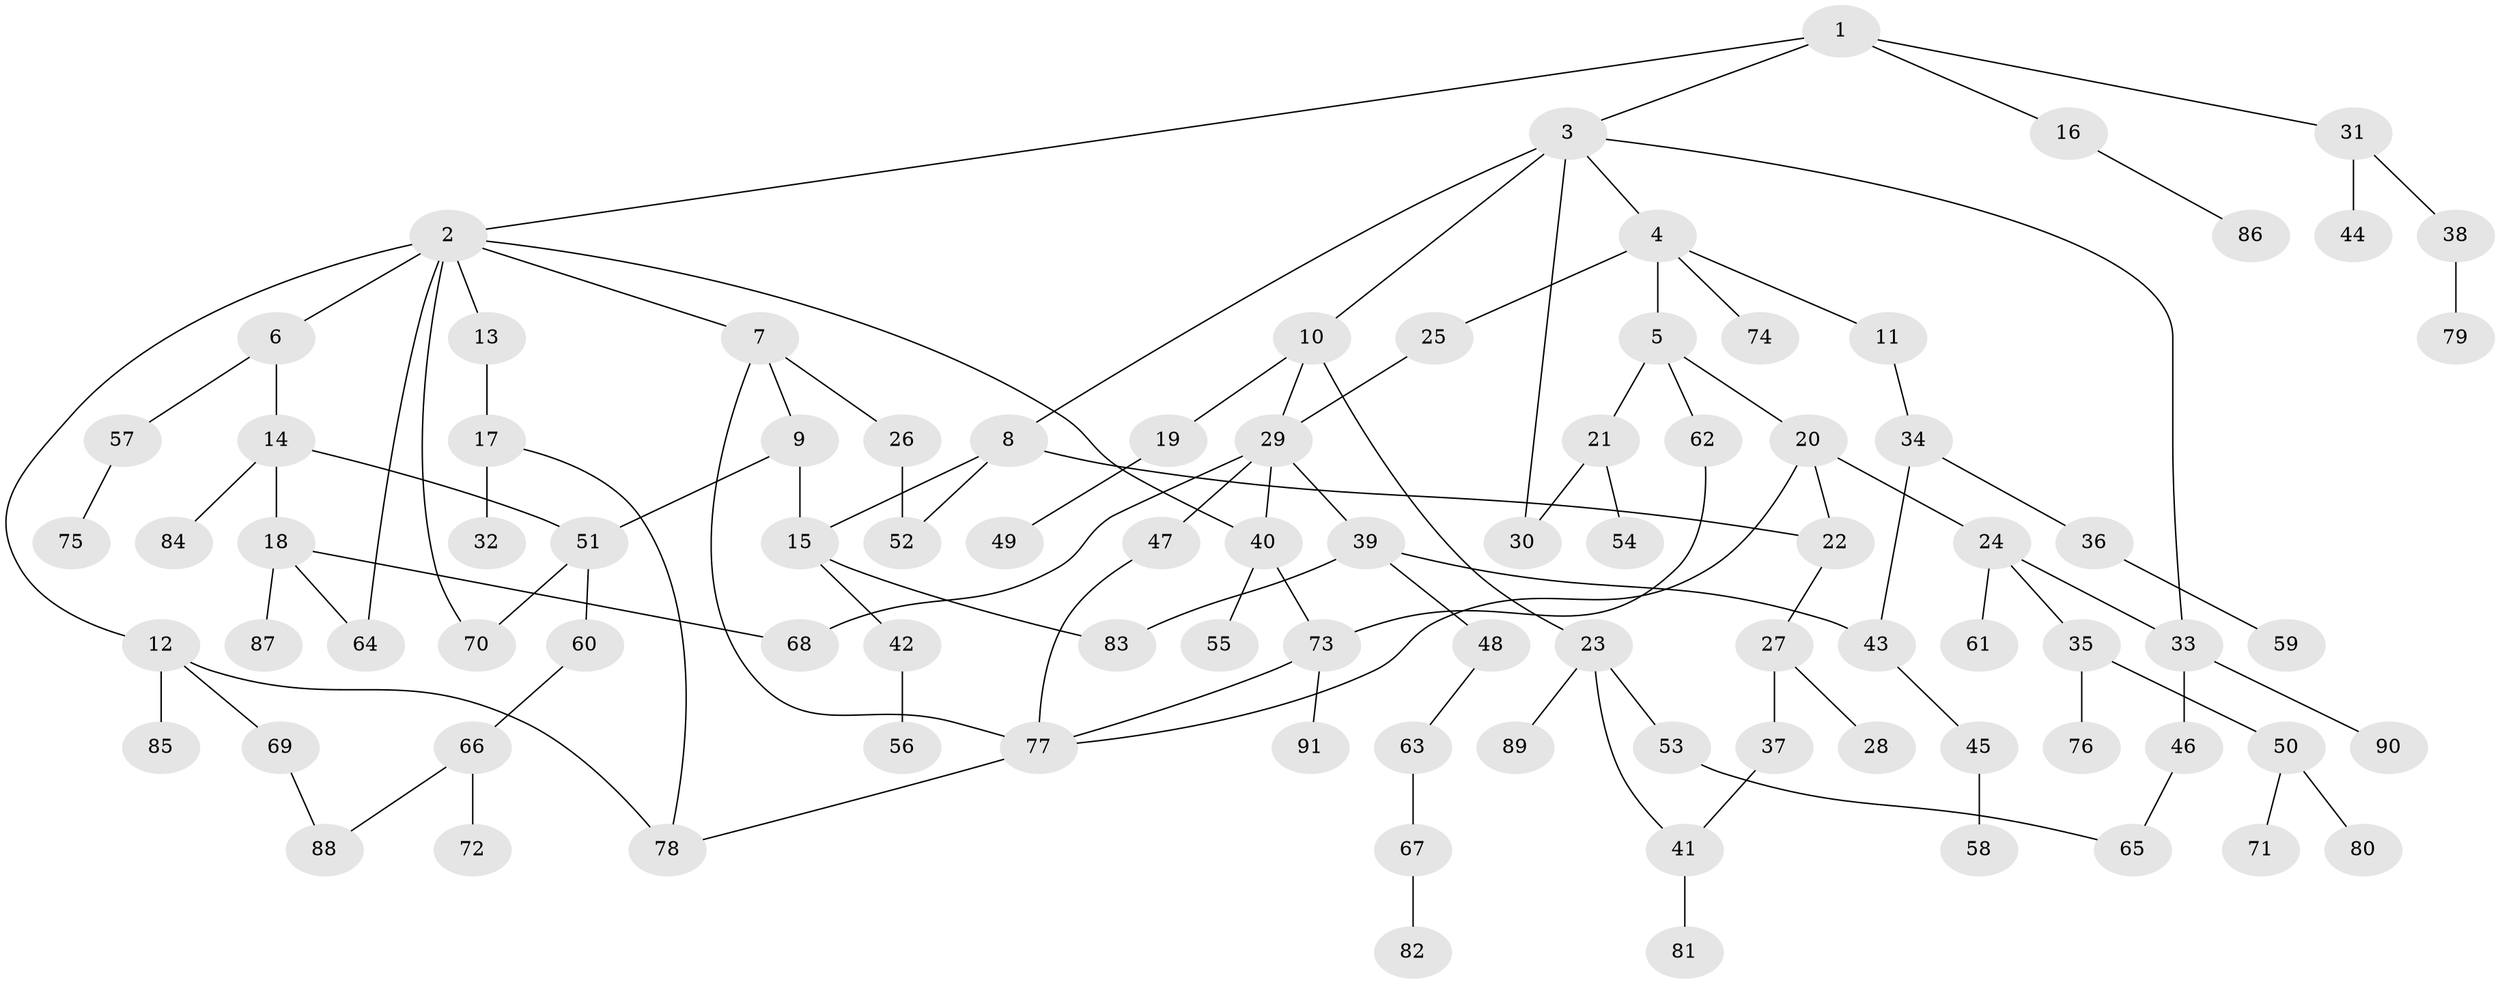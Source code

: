 // Generated by graph-tools (version 1.1) at 2025/25/03/09/25 03:25:28]
// undirected, 91 vertices, 112 edges
graph export_dot {
graph [start="1"]
  node [color=gray90,style=filled];
  1;
  2;
  3;
  4;
  5;
  6;
  7;
  8;
  9;
  10;
  11;
  12;
  13;
  14;
  15;
  16;
  17;
  18;
  19;
  20;
  21;
  22;
  23;
  24;
  25;
  26;
  27;
  28;
  29;
  30;
  31;
  32;
  33;
  34;
  35;
  36;
  37;
  38;
  39;
  40;
  41;
  42;
  43;
  44;
  45;
  46;
  47;
  48;
  49;
  50;
  51;
  52;
  53;
  54;
  55;
  56;
  57;
  58;
  59;
  60;
  61;
  62;
  63;
  64;
  65;
  66;
  67;
  68;
  69;
  70;
  71;
  72;
  73;
  74;
  75;
  76;
  77;
  78;
  79;
  80;
  81;
  82;
  83;
  84;
  85;
  86;
  87;
  88;
  89;
  90;
  91;
  1 -- 2;
  1 -- 3;
  1 -- 16;
  1 -- 31;
  2 -- 6;
  2 -- 7;
  2 -- 12;
  2 -- 13;
  2 -- 40;
  2 -- 70;
  2 -- 64;
  3 -- 4;
  3 -- 8;
  3 -- 10;
  3 -- 30;
  3 -- 33;
  4 -- 5;
  4 -- 11;
  4 -- 25;
  4 -- 74;
  5 -- 20;
  5 -- 21;
  5 -- 62;
  6 -- 14;
  6 -- 57;
  7 -- 9;
  7 -- 26;
  7 -- 77;
  8 -- 15;
  8 -- 52;
  8 -- 22;
  9 -- 15;
  9 -- 51;
  10 -- 19;
  10 -- 23;
  10 -- 29;
  11 -- 34;
  12 -- 69;
  12 -- 78;
  12 -- 85;
  13 -- 17;
  14 -- 18;
  14 -- 51;
  14 -- 84;
  15 -- 42;
  15 -- 83;
  16 -- 86;
  17 -- 32;
  17 -- 78;
  18 -- 64;
  18 -- 68;
  18 -- 87;
  19 -- 49;
  20 -- 22;
  20 -- 24;
  20 -- 77;
  21 -- 54;
  21 -- 30;
  22 -- 27;
  23 -- 53;
  23 -- 89;
  23 -- 41;
  24 -- 35;
  24 -- 61;
  24 -- 33;
  25 -- 29;
  26 -- 52;
  27 -- 28;
  27 -- 37;
  29 -- 39;
  29 -- 47;
  29 -- 40;
  29 -- 68;
  31 -- 38;
  31 -- 44;
  33 -- 46;
  33 -- 90;
  34 -- 36;
  34 -- 43;
  35 -- 50;
  35 -- 76;
  36 -- 59;
  37 -- 41;
  38 -- 79;
  39 -- 48;
  39 -- 83;
  39 -- 43;
  40 -- 55;
  40 -- 73;
  41 -- 81;
  42 -- 56;
  43 -- 45;
  45 -- 58;
  46 -- 65;
  47 -- 77;
  48 -- 63;
  50 -- 71;
  50 -- 80;
  51 -- 60;
  51 -- 70;
  53 -- 65;
  57 -- 75;
  60 -- 66;
  62 -- 73;
  63 -- 67;
  66 -- 72;
  66 -- 88;
  67 -- 82;
  69 -- 88;
  73 -- 91;
  73 -- 77;
  77 -- 78;
}
